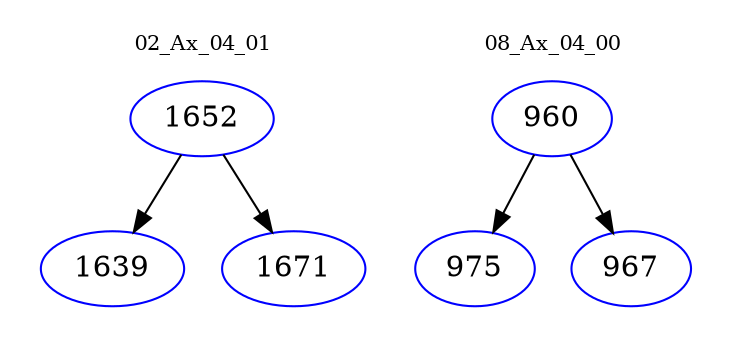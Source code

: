 digraph{
subgraph cluster_0 {
color = white
label = "02_Ax_04_01";
fontsize=10;
T0_1652 [label="1652", color="blue"]
T0_1652 -> T0_1639 [color="black"]
T0_1639 [label="1639", color="blue"]
T0_1652 -> T0_1671 [color="black"]
T0_1671 [label="1671", color="blue"]
}
subgraph cluster_1 {
color = white
label = "08_Ax_04_00";
fontsize=10;
T1_960 [label="960", color="blue"]
T1_960 -> T1_975 [color="black"]
T1_975 [label="975", color="blue"]
T1_960 -> T1_967 [color="black"]
T1_967 [label="967", color="blue"]
}
}
